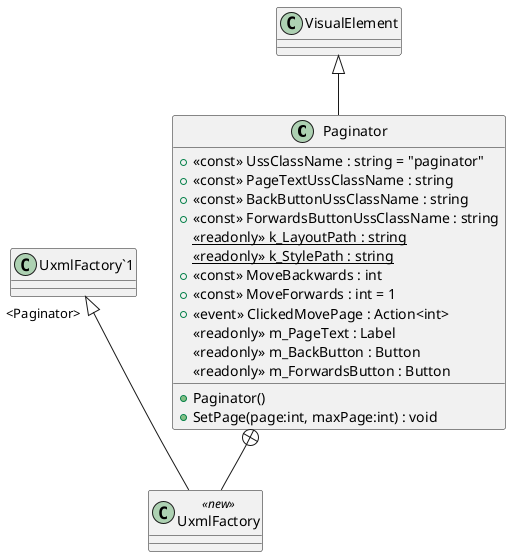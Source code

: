 @startuml
class Paginator {
    + <<const>> UssClassName : string = "paginator"
    + <<const>> PageTextUssClassName : string
    + <<const>> BackButtonUssClassName : string
    + <<const>> ForwardsButtonUssClassName : string
    {static} <<readonly>> k_LayoutPath : string
    {static} <<readonly>> k_StylePath : string
    + <<const>> MoveBackwards : int
    + <<const>> MoveForwards : int = 1
    +  <<event>> ClickedMovePage : Action<int> 
    <<readonly>> m_PageText : Label
    <<readonly>> m_BackButton : Button
    <<readonly>> m_ForwardsButton : Button
    + Paginator()
    + SetPage(page:int, maxPage:int) : void
}
class UxmlFactory <<new>> {
}
VisualElement <|-- Paginator
Paginator +-- UxmlFactory
"UxmlFactory`1" "<Paginator>" <|-- UxmlFactory
@enduml
